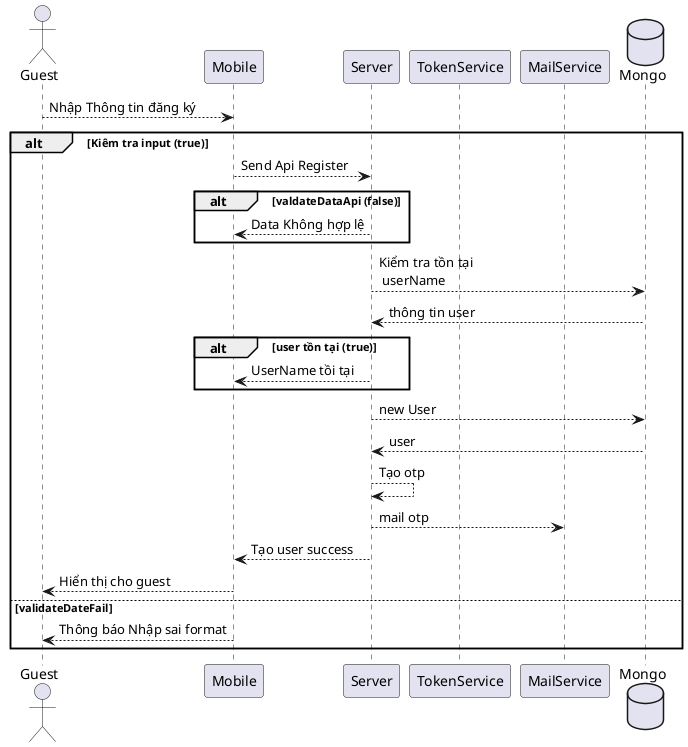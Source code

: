 @startuml Login
actor Guest as g
participant Mobile as fe
participant Server as sv
participant TokenService as token
participant MailService as mail

database Mongo as db

g --> fe: Nhập Thông tin đăng ký
alt Kiêm tra input (true)
  fe --> sv: Send Api Register
  alt valdateDataApi (false)
    sv --> fe: Data Không hợp lệ
  end
  sv --> db: Kiểm tra tồn tại\n userName
  db --> sv: thông tin user
  alt user tồn tại (true)
    sv--> fe: UserName tồi tại
  end
  sv --> db: new User
  db --> sv: user
  sv --> sv: Tạo otp
  sv --> mail: mail otp
  sv --> fe: Tạo user success
  fe --> g: Hiển thị cho guest
else validateDateFail
  fe --> g: Thông báo Nhập sai format
end
@enduml
